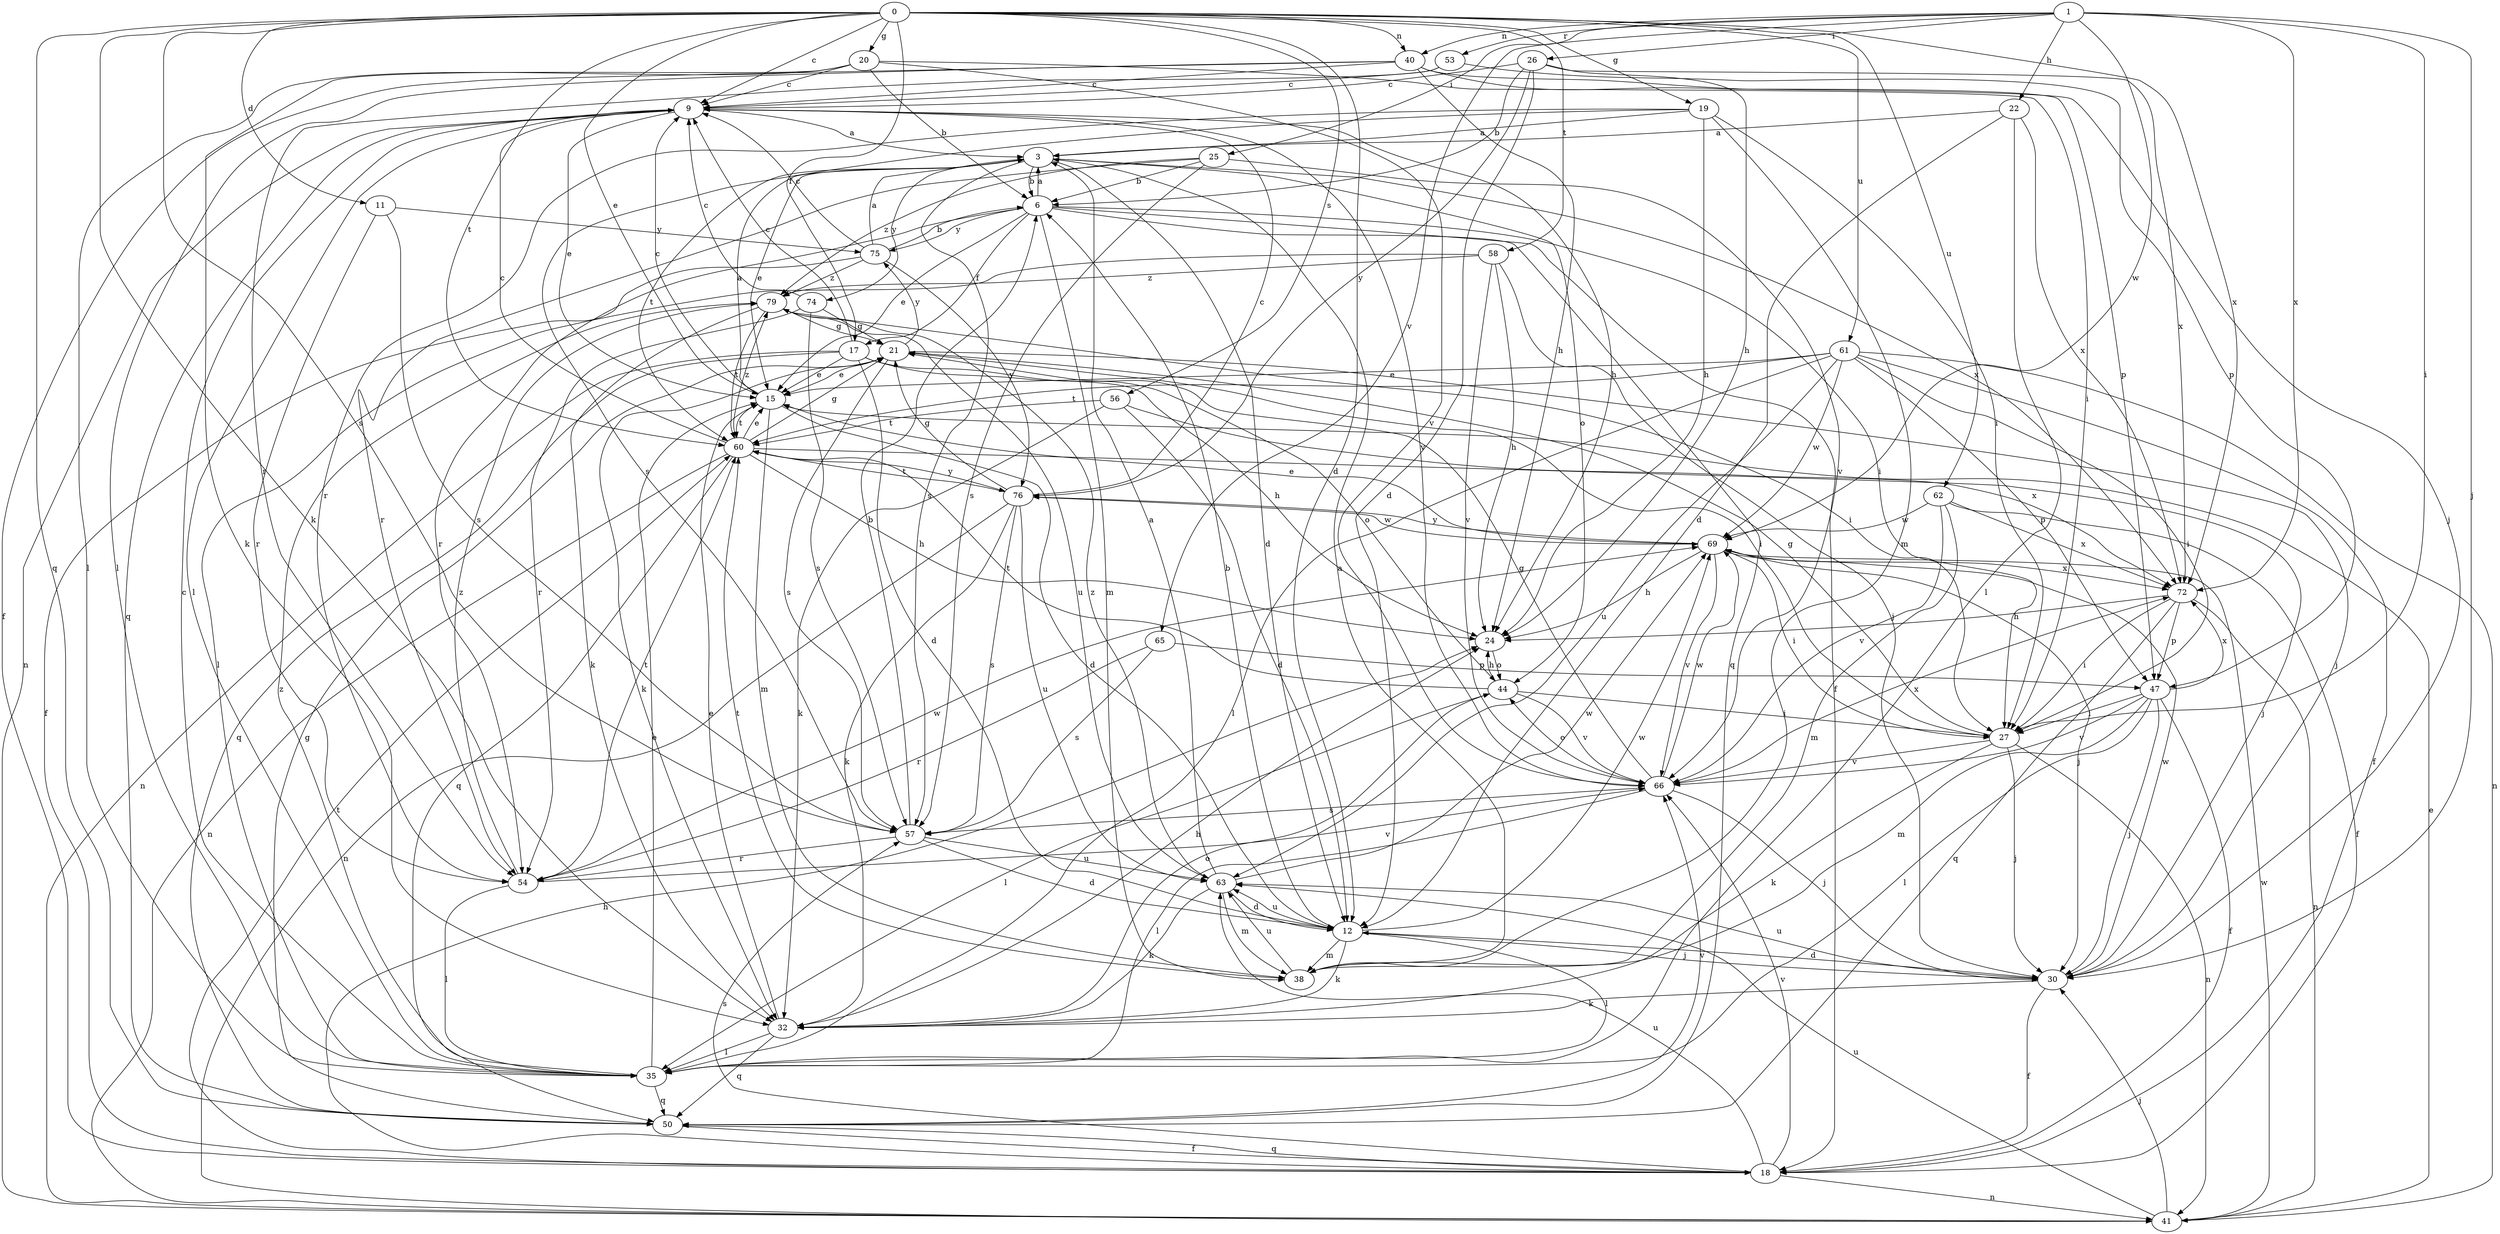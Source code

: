 strict digraph  {
0;
1;
3;
6;
9;
11;
12;
15;
17;
18;
19;
20;
21;
22;
24;
25;
26;
27;
30;
32;
35;
38;
40;
41;
44;
47;
50;
53;
54;
56;
57;
58;
60;
61;
62;
63;
65;
66;
69;
72;
74;
75;
76;
79;
0 -> 9  [label=c];
0 -> 11  [label=d];
0 -> 12  [label=d];
0 -> 15  [label=e];
0 -> 17  [label=f];
0 -> 19  [label=g];
0 -> 20  [label=g];
0 -> 32  [label=k];
0 -> 40  [label=n];
0 -> 50  [label=q];
0 -> 56  [label=s];
0 -> 57  [label=s];
0 -> 58  [label=t];
0 -> 60  [label=t];
0 -> 61  [label=u];
0 -> 62  [label=u];
0 -> 72  [label=x];
1 -> 22  [label=h];
1 -> 25  [label=i];
1 -> 26  [label=i];
1 -> 27  [label=i];
1 -> 30  [label=j];
1 -> 40  [label=n];
1 -> 53  [label=r];
1 -> 65  [label=v];
1 -> 69  [label=w];
1 -> 72  [label=x];
3 -> 6  [label=b];
3 -> 12  [label=d];
3 -> 15  [label=e];
3 -> 44  [label=o];
3 -> 57  [label=s];
3 -> 60  [label=t];
3 -> 72  [label=x];
3 -> 74  [label=y];
6 -> 3  [label=a];
6 -> 15  [label=e];
6 -> 17  [label=f];
6 -> 18  [label=f];
6 -> 27  [label=i];
6 -> 38  [label=m];
6 -> 50  [label=q];
6 -> 54  [label=r];
6 -> 75  [label=y];
9 -> 3  [label=a];
9 -> 15  [label=e];
9 -> 24  [label=h];
9 -> 35  [label=l];
9 -> 41  [label=n];
9 -> 50  [label=q];
9 -> 66  [label=v];
11 -> 54  [label=r];
11 -> 57  [label=s];
11 -> 75  [label=y];
12 -> 6  [label=b];
12 -> 30  [label=j];
12 -> 32  [label=k];
12 -> 35  [label=l];
12 -> 38  [label=m];
12 -> 63  [label=u];
12 -> 69  [label=w];
15 -> 3  [label=a];
15 -> 9  [label=c];
15 -> 12  [label=d];
15 -> 38  [label=m];
15 -> 60  [label=t];
17 -> 9  [label=c];
17 -> 12  [label=d];
17 -> 15  [label=e];
17 -> 24  [label=h];
17 -> 41  [label=n];
17 -> 44  [label=o];
17 -> 50  [label=q];
18 -> 24  [label=h];
18 -> 41  [label=n];
18 -> 50  [label=q];
18 -> 57  [label=s];
18 -> 60  [label=t];
18 -> 63  [label=u];
18 -> 66  [label=v];
19 -> 3  [label=a];
19 -> 24  [label=h];
19 -> 27  [label=i];
19 -> 38  [label=m];
19 -> 54  [label=r];
19 -> 57  [label=s];
20 -> 6  [label=b];
20 -> 9  [label=c];
20 -> 27  [label=i];
20 -> 32  [label=k];
20 -> 35  [label=l];
20 -> 66  [label=v];
21 -> 15  [label=e];
21 -> 27  [label=i];
21 -> 30  [label=j];
21 -> 32  [label=k];
21 -> 57  [label=s];
21 -> 75  [label=y];
22 -> 3  [label=a];
22 -> 12  [label=d];
22 -> 35  [label=l];
22 -> 72  [label=x];
24 -> 44  [label=o];
25 -> 6  [label=b];
25 -> 54  [label=r];
25 -> 57  [label=s];
25 -> 66  [label=v];
25 -> 79  [label=z];
26 -> 6  [label=b];
26 -> 9  [label=c];
26 -> 12  [label=d];
26 -> 24  [label=h];
26 -> 72  [label=x];
26 -> 76  [label=y];
27 -> 21  [label=g];
27 -> 30  [label=j];
27 -> 32  [label=k];
27 -> 41  [label=n];
27 -> 66  [label=v];
30 -> 12  [label=d];
30 -> 18  [label=f];
30 -> 32  [label=k];
30 -> 63  [label=u];
30 -> 69  [label=w];
32 -> 15  [label=e];
32 -> 24  [label=h];
32 -> 35  [label=l];
32 -> 44  [label=o];
32 -> 50  [label=q];
35 -> 9  [label=c];
35 -> 15  [label=e];
35 -> 50  [label=q];
35 -> 79  [label=z];
38 -> 3  [label=a];
38 -> 60  [label=t];
38 -> 63  [label=u];
40 -> 9  [label=c];
40 -> 18  [label=f];
40 -> 24  [label=h];
40 -> 30  [label=j];
40 -> 35  [label=l];
40 -> 47  [label=p];
41 -> 15  [label=e];
41 -> 30  [label=j];
41 -> 63  [label=u];
41 -> 69  [label=w];
44 -> 24  [label=h];
44 -> 27  [label=i];
44 -> 35  [label=l];
44 -> 60  [label=t];
44 -> 66  [label=v];
47 -> 18  [label=f];
47 -> 27  [label=i];
47 -> 30  [label=j];
47 -> 35  [label=l];
47 -> 38  [label=m];
47 -> 66  [label=v];
47 -> 72  [label=x];
50 -> 18  [label=f];
50 -> 21  [label=g];
50 -> 66  [label=v];
53 -> 9  [label=c];
53 -> 47  [label=p];
53 -> 54  [label=r];
54 -> 35  [label=l];
54 -> 60  [label=t];
54 -> 66  [label=v];
54 -> 69  [label=w];
54 -> 79  [label=z];
56 -> 12  [label=d];
56 -> 32  [label=k];
56 -> 60  [label=t];
56 -> 72  [label=x];
57 -> 6  [label=b];
57 -> 12  [label=d];
57 -> 54  [label=r];
57 -> 63  [label=u];
58 -> 24  [label=h];
58 -> 30  [label=j];
58 -> 35  [label=l];
58 -> 66  [label=v];
58 -> 79  [label=z];
60 -> 9  [label=c];
60 -> 15  [label=e];
60 -> 21  [label=g];
60 -> 24  [label=h];
60 -> 30  [label=j];
60 -> 41  [label=n];
60 -> 50  [label=q];
60 -> 76  [label=y];
60 -> 79  [label=z];
61 -> 15  [label=e];
61 -> 18  [label=f];
61 -> 27  [label=i];
61 -> 35  [label=l];
61 -> 41  [label=n];
61 -> 47  [label=p];
61 -> 60  [label=t];
61 -> 63  [label=u];
61 -> 69  [label=w];
62 -> 18  [label=f];
62 -> 38  [label=m];
62 -> 66  [label=v];
62 -> 69  [label=w];
62 -> 72  [label=x];
63 -> 3  [label=a];
63 -> 12  [label=d];
63 -> 32  [label=k];
63 -> 38  [label=m];
63 -> 69  [label=w];
63 -> 79  [label=z];
65 -> 47  [label=p];
65 -> 54  [label=r];
65 -> 57  [label=s];
66 -> 21  [label=g];
66 -> 30  [label=j];
66 -> 35  [label=l];
66 -> 44  [label=o];
66 -> 57  [label=s];
66 -> 69  [label=w];
66 -> 72  [label=x];
69 -> 15  [label=e];
69 -> 24  [label=h];
69 -> 27  [label=i];
69 -> 30  [label=j];
69 -> 66  [label=v];
69 -> 72  [label=x];
69 -> 76  [label=y];
72 -> 24  [label=h];
72 -> 27  [label=i];
72 -> 41  [label=n];
72 -> 47  [label=p];
72 -> 50  [label=q];
74 -> 9  [label=c];
74 -> 21  [label=g];
74 -> 54  [label=r];
74 -> 57  [label=s];
75 -> 3  [label=a];
75 -> 6  [label=b];
75 -> 9  [label=c];
75 -> 18  [label=f];
75 -> 76  [label=y];
75 -> 79  [label=z];
76 -> 9  [label=c];
76 -> 21  [label=g];
76 -> 32  [label=k];
76 -> 41  [label=n];
76 -> 57  [label=s];
76 -> 60  [label=t];
76 -> 63  [label=u];
76 -> 69  [label=w];
79 -> 21  [label=g];
79 -> 27  [label=i];
79 -> 32  [label=k];
79 -> 60  [label=t];
79 -> 63  [label=u];
}
